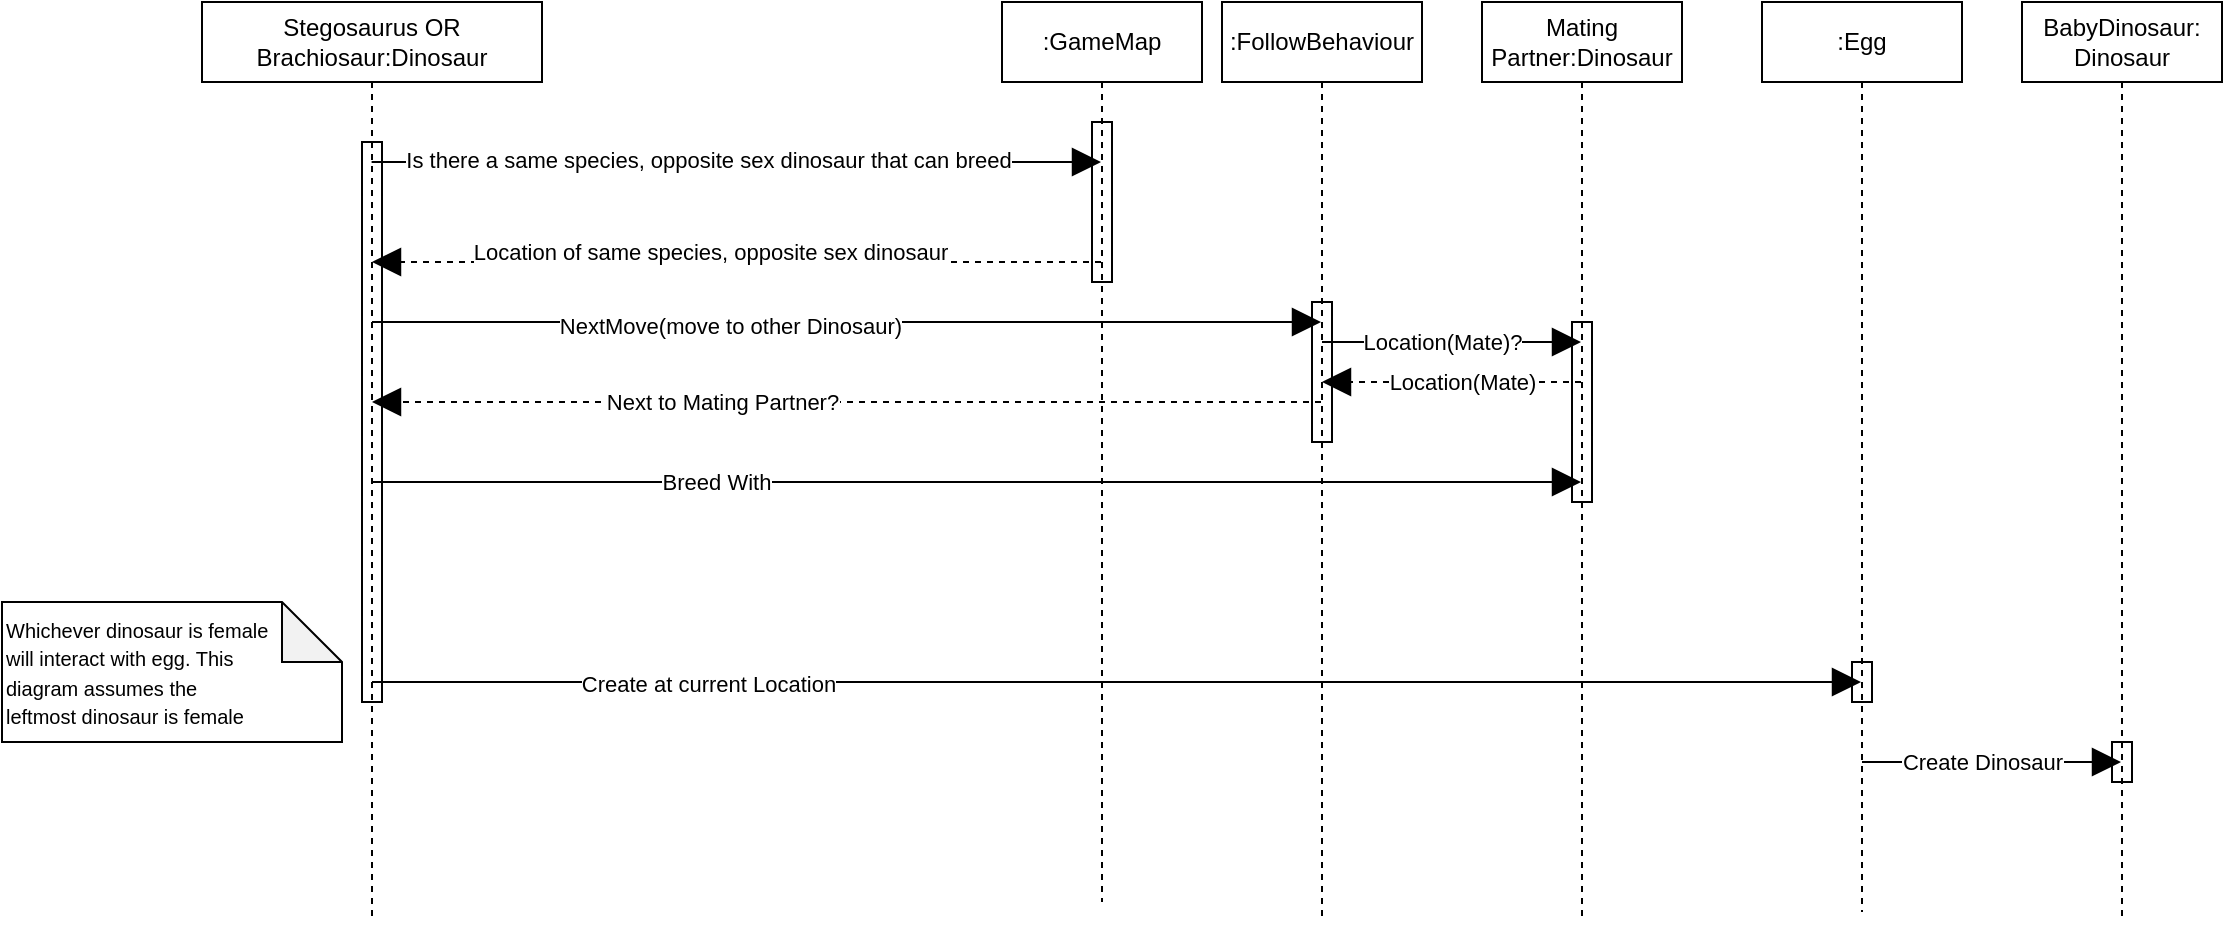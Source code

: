 <mxfile version="14.6.5" type="device"><diagram id="uRpzBnb1ksMyIT1kLSwG" name="Page-1"><mxGraphModel dx="1178" dy="659" grid="1" gridSize="10" guides="1" tooltips="1" connect="1" arrows="1" fold="1" page="1" pageScale="1" pageWidth="1169" pageHeight="827" math="0" shadow="0"><root><mxCell id="0"/><mxCell id="1" parent="0"/><mxCell id="3Muzb6IEoRzpV99WBSun-36" value="" style="html=1;points=[];perimeter=orthogonalPerimeter;" vertex="1" parent="1"><mxGeometry x="1065" y="460" width="10" height="20" as="geometry"/></mxCell><mxCell id="3Muzb6IEoRzpV99WBSun-35" value="" style="html=1;points=[];perimeter=orthogonalPerimeter;" vertex="1" parent="1"><mxGeometry x="935" y="420" width="10" height="20" as="geometry"/></mxCell><mxCell id="3Muzb6IEoRzpV99WBSun-34" value="" style="html=1;points=[];perimeter=orthogonalPerimeter;" vertex="1" parent="1"><mxGeometry x="795" y="250" width="10" height="90" as="geometry"/></mxCell><mxCell id="3Muzb6IEoRzpV99WBSun-29" value="" style="html=1;points=[];perimeter=orthogonalPerimeter;" vertex="1" parent="1"><mxGeometry x="555" y="150" width="10" height="80" as="geometry"/></mxCell><mxCell id="3Muzb6IEoRzpV99WBSun-2" value=":GameMap" style="shape=umlLifeline;perimeter=lifelinePerimeter;whiteSpace=wrap;html=1;container=0;collapsible=0;recursiveResize=0;outlineConnect=0;" vertex="1" parent="1"><mxGeometry x="510" y="90" width="100" height="450" as="geometry"/></mxCell><mxCell id="3Muzb6IEoRzpV99WBSun-28" value="" style="html=1;points=[];perimeter=orthogonalPerimeter;" vertex="1" parent="1"><mxGeometry x="190" y="160" width="10" height="280" as="geometry"/></mxCell><mxCell id="3Muzb6IEoRzpV99WBSun-27" value="" style="html=1;points=[];perimeter=orthogonalPerimeter;" vertex="1" parent="1"><mxGeometry x="665" y="240" width="10" height="70" as="geometry"/></mxCell><mxCell id="3Muzb6IEoRzpV99WBSun-7" value=":FollowBehaviour" style="shape=umlLifeline;perimeter=lifelinePerimeter;whiteSpace=wrap;html=1;container=1;collapsible=0;recursiveResize=0;outlineConnect=0;" vertex="1" parent="1"><mxGeometry x="620" y="90" width="100" height="460" as="geometry"/></mxCell><mxCell id="3Muzb6IEoRzpV99WBSun-30" value="" style="endArrow=block;endFill=1;endSize=12;html=1;" edge="1" parent="3Muzb6IEoRzpV99WBSun-7" target="3Muzb6IEoRzpV99WBSun-12"><mxGeometry width="160" relative="1" as="geometry"><mxPoint x="50" y="170" as="sourcePoint"/><mxPoint x="210" y="170" as="targetPoint"/></mxGeometry></mxCell><mxCell id="3Muzb6IEoRzpV99WBSun-31" value="Location(Mate)?" style="edgeLabel;html=1;align=center;verticalAlign=middle;resizable=0;points=[];" vertex="1" connectable="0" parent="3Muzb6IEoRzpV99WBSun-30"><mxGeometry x="-0.356" relative="1" as="geometry"><mxPoint x="18" as="offset"/></mxGeometry></mxCell><mxCell id="3Muzb6IEoRzpV99WBSun-8" value="" style="endArrow=block;endFill=1;endSize=12;html=1;" edge="1" parent="1" source="3Muzb6IEoRzpV99WBSun-1" target="3Muzb6IEoRzpV99WBSun-7"><mxGeometry width="160" relative="1" as="geometry"><mxPoint x="200" y="290" as="sourcePoint"/><mxPoint x="360" y="290" as="targetPoint"/><Array as="points"><mxPoint x="610" y="250"/></Array></mxGeometry></mxCell><mxCell id="3Muzb6IEoRzpV99WBSun-9" value="NextMove(move to other Dinosaur)" style="edgeLabel;html=1;align=center;verticalAlign=middle;resizable=0;points=[];" vertex="1" connectable="0" parent="3Muzb6IEoRzpV99WBSun-8"><mxGeometry x="-0.247" y="-2" relative="1" as="geometry"><mxPoint as="offset"/></mxGeometry></mxCell><mxCell id="3Muzb6IEoRzpV99WBSun-13" value="" style="endArrow=block;endFill=1;endSize=12;html=1;" edge="1" parent="1" source="3Muzb6IEoRzpV99WBSun-1" target="3Muzb6IEoRzpV99WBSun-12"><mxGeometry width="160" relative="1" as="geometry"><mxPoint x="200" y="350" as="sourcePoint"/><mxPoint x="360" y="350" as="targetPoint"/><Array as="points"><mxPoint x="560" y="330"/></Array></mxGeometry></mxCell><mxCell id="3Muzb6IEoRzpV99WBSun-15" value="Breed With" style="edgeLabel;html=1;align=center;verticalAlign=middle;resizable=0;points=[];" vertex="1" connectable="0" parent="3Muzb6IEoRzpV99WBSun-13"><mxGeometry x="-0.431" relative="1" as="geometry"><mxPoint as="offset"/></mxGeometry></mxCell><mxCell id="3Muzb6IEoRzpV99WBSun-16" value=":Egg" style="shape=umlLifeline;perimeter=lifelinePerimeter;whiteSpace=wrap;html=1;container=0;collapsible=0;recursiveResize=0;outlineConnect=0;" vertex="1" parent="1"><mxGeometry x="890" y="90" width="100" height="455" as="geometry"/></mxCell><mxCell id="3Muzb6IEoRzpV99WBSun-17" value="" style="endArrow=block;endFill=1;endSize=12;html=1;" edge="1" parent="1" source="3Muzb6IEoRzpV99WBSun-1" target="3Muzb6IEoRzpV99WBSun-16"><mxGeometry width="160" relative="1" as="geometry"><mxPoint x="230" y="430" as="sourcePoint"/><mxPoint x="350" y="430" as="targetPoint"/><Array as="points"><mxPoint x="470" y="430"/></Array></mxGeometry></mxCell><mxCell id="3Muzb6IEoRzpV99WBSun-18" value="Create at current Location" style="edgeLabel;html=1;align=center;verticalAlign=middle;resizable=0;points=[];" vertex="1" connectable="0" parent="3Muzb6IEoRzpV99WBSun-17"><mxGeometry x="-0.55" y="-1" relative="1" as="geometry"><mxPoint as="offset"/></mxGeometry></mxCell><mxCell id="3Muzb6IEoRzpV99WBSun-19" value="&lt;font style=&quot;font-size: 10px&quot;&gt;Whichever dinosaur is female &lt;br&gt;will interact with egg. This&lt;br&gt;diagram assumes the&lt;br&gt;leftmost dinosaur is female&lt;/font&gt;" style="shape=note;whiteSpace=wrap;html=1;backgroundOutline=1;darkOpacity=0.05;align=left;" vertex="1" parent="1"><mxGeometry x="10" y="390" width="170" height="70" as="geometry"/></mxCell><mxCell id="3Muzb6IEoRzpV99WBSun-20" value="BabyDinosaur:&lt;br&gt;Dinosaur" style="shape=umlLifeline;perimeter=lifelinePerimeter;whiteSpace=wrap;html=1;container=0;collapsible=0;recursiveResize=0;outlineConnect=0;" vertex="1" parent="1"><mxGeometry x="1020" y="90" width="100" height="460" as="geometry"/></mxCell><mxCell id="3Muzb6IEoRzpV99WBSun-21" value="" style="endArrow=block;endFill=1;endSize=12;html=1;" edge="1" parent="1" source="3Muzb6IEoRzpV99WBSun-16" target="3Muzb6IEoRzpV99WBSun-20"><mxGeometry width="160" relative="1" as="geometry"><mxPoint x="940" y="390" as="sourcePoint"/><mxPoint x="1100" y="390" as="targetPoint"/><Array as="points"><mxPoint x="1040" y="470"/></Array></mxGeometry></mxCell><mxCell id="3Muzb6IEoRzpV99WBSun-22" value="Create Dinosaur" style="edgeLabel;html=1;align=center;verticalAlign=middle;resizable=0;points=[];" vertex="1" connectable="0" parent="3Muzb6IEoRzpV99WBSun-21"><mxGeometry x="-0.37" y="-2" relative="1" as="geometry"><mxPoint x="19" y="-2" as="offset"/></mxGeometry></mxCell><mxCell id="3Muzb6IEoRzpV99WBSun-23" value="" style="endArrow=block;dashed=1;endFill=1;endSize=12;html=1;" edge="1" parent="1" source="3Muzb6IEoRzpV99WBSun-7" target="3Muzb6IEoRzpV99WBSun-1"><mxGeometry width="160" relative="1" as="geometry"><mxPoint x="340" y="300" as="sourcePoint"/><mxPoint x="500" y="300" as="targetPoint"/><Array as="points"><mxPoint x="430" y="290"/></Array></mxGeometry></mxCell><mxCell id="3Muzb6IEoRzpV99WBSun-24" value="Next to Mating Partner?" style="edgeLabel;html=1;align=center;verticalAlign=middle;resizable=0;points=[];" vertex="1" connectable="0" parent="3Muzb6IEoRzpV99WBSun-23"><mxGeometry x="0.263" relative="1" as="geometry"><mxPoint as="offset"/></mxGeometry></mxCell><mxCell id="3Muzb6IEoRzpV99WBSun-1" value="Stegosaurus OR Brachiosaur:Dinosaur" style="shape=umlLifeline;perimeter=lifelinePerimeter;whiteSpace=wrap;html=1;container=1;collapsible=0;recursiveResize=0;outlineConnect=0;" vertex="1" parent="1"><mxGeometry x="110" y="90" width="170" height="460" as="geometry"/></mxCell><mxCell id="3Muzb6IEoRzpV99WBSun-3" value="" style="endArrow=block;endFill=1;endSize=12;html=1;" edge="1" parent="1"><mxGeometry width="160" relative="1" as="geometry"><mxPoint x="194.81" y="170" as="sourcePoint"/><mxPoint x="559.5" y="170" as="targetPoint"/></mxGeometry></mxCell><mxCell id="3Muzb6IEoRzpV99WBSun-4" value="Is there a same species, opposite sex dinosaur that can breed" style="edgeLabel;html=1;align=center;verticalAlign=middle;resizable=0;points=[];" vertex="1" connectable="0" parent="3Muzb6IEoRzpV99WBSun-3"><mxGeometry x="-0.081" y="1" relative="1" as="geometry"><mxPoint as="offset"/></mxGeometry></mxCell><mxCell id="3Muzb6IEoRzpV99WBSun-5" value="" style="endArrow=block;dashed=1;endFill=1;endSize=12;html=1;" edge="1" parent="1" source="3Muzb6IEoRzpV99WBSun-2" target="3Muzb6IEoRzpV99WBSun-1"><mxGeometry width="160" relative="1" as="geometry"><mxPoint x="490" y="250" as="sourcePoint"/><mxPoint x="270" y="250" as="targetPoint"/><Array as="points"><mxPoint x="510" y="220"/></Array></mxGeometry></mxCell><mxCell id="3Muzb6IEoRzpV99WBSun-6" value="Location of same species, opposite sex dinosaur" style="edgeLabel;html=1;align=center;verticalAlign=middle;resizable=0;points=[];" vertex="1" connectable="0" parent="3Muzb6IEoRzpV99WBSun-5"><mxGeometry x="0.31" y="2" relative="1" as="geometry"><mxPoint x="43" y="-7" as="offset"/></mxGeometry></mxCell><mxCell id="3Muzb6IEoRzpV99WBSun-32" value="" style="endArrow=block;endFill=1;endSize=12;html=1;dashed=1;" edge="1" parent="1" source="3Muzb6IEoRzpV99WBSun-12" target="3Muzb6IEoRzpV99WBSun-7"><mxGeometry width="160" relative="1" as="geometry"><mxPoint x="800" y="290" as="sourcePoint"/><mxPoint x="929.5" y="290" as="targetPoint"/><Array as="points"><mxPoint x="720" y="280"/></Array></mxGeometry></mxCell><mxCell id="3Muzb6IEoRzpV99WBSun-33" value="Location(Mate)" style="edgeLabel;html=1;align=center;verticalAlign=middle;resizable=0;points=[];" vertex="1" connectable="0" parent="3Muzb6IEoRzpV99WBSun-32"><mxGeometry x="-0.356" relative="1" as="geometry"><mxPoint x="-18" as="offset"/></mxGeometry></mxCell><mxCell id="3Muzb6IEoRzpV99WBSun-12" value="Mating Partner:Dinosaur" style="shape=umlLifeline;perimeter=lifelinePerimeter;whiteSpace=wrap;html=1;container=0;collapsible=0;recursiveResize=0;outlineConnect=0;" vertex="1" parent="1"><mxGeometry x="750" y="90" width="100" height="460" as="geometry"/></mxCell></root></mxGraphModel></diagram></mxfile>